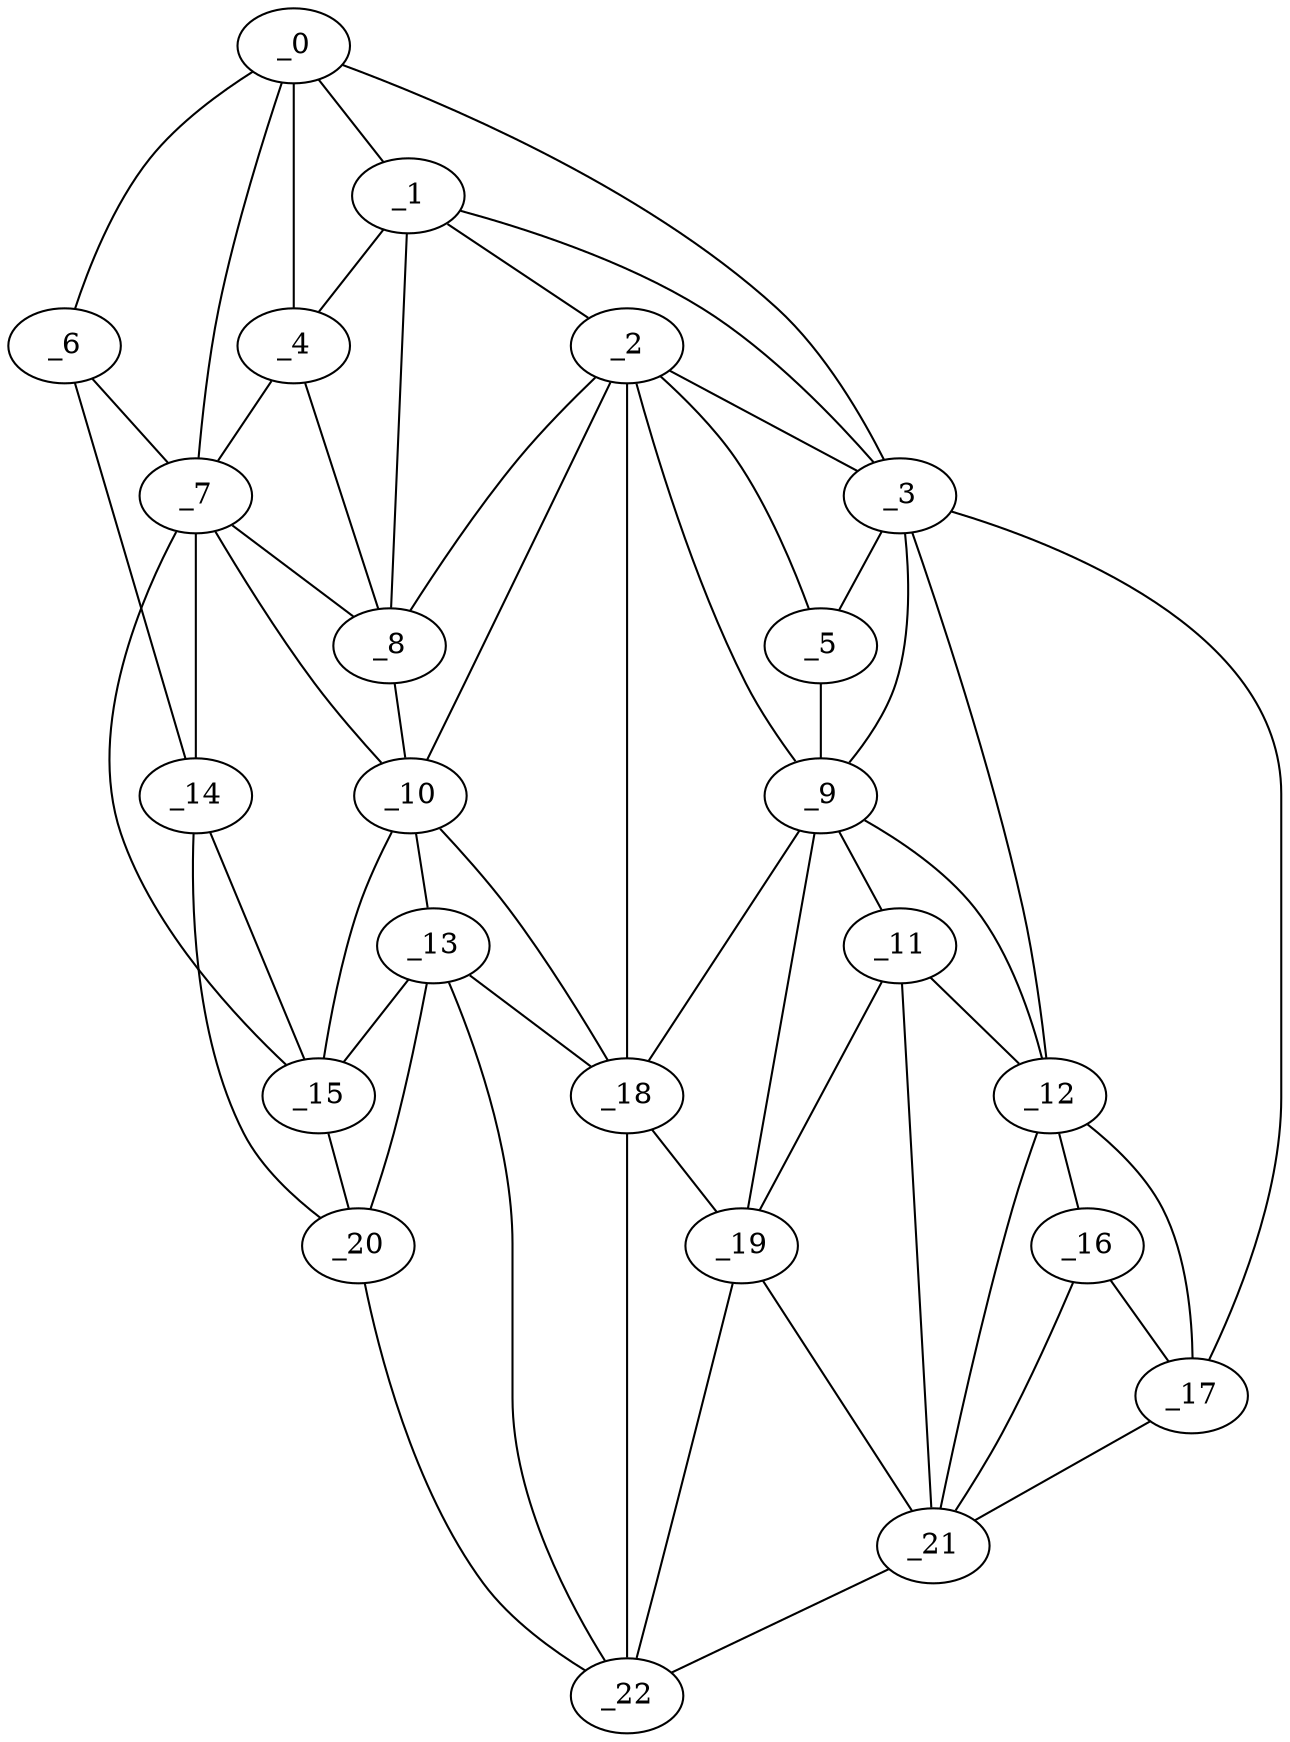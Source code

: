 graph "obj57__90.gxl" {
	_0	 [x=36,
		y=32];
	_1	 [x=38,
		y=41];
	_0 -- _1	 [valence=1];
	_3	 [x=45,
		y=124];
	_0 -- _3	 [valence=1];
	_4	 [x=48,
		y=29];
	_0 -- _4	 [valence=2];
	_6	 [x=51,
		y=3];
	_0 -- _6	 [valence=1];
	_7	 [x=51,
		y=21];
	_0 -- _7	 [valence=1];
	_2	 [x=41,
		y=51];
	_1 -- _2	 [valence=2];
	_1 -- _3	 [valence=1];
	_1 -- _4	 [valence=1];
	_8	 [x=52,
		y=29];
	_1 -- _8	 [valence=2];
	_2 -- _3	 [valence=1];
	_5	 [x=48,
		y=87];
	_2 -- _5	 [valence=2];
	_2 -- _8	 [valence=2];
	_9	 [x=54,
		y=90];
	_2 -- _9	 [valence=1];
	_10	 [x=64,
		y=35];
	_2 -- _10	 [valence=2];
	_18	 [x=87,
		y=51];
	_2 -- _18	 [valence=1];
	_3 -- _5	 [valence=2];
	_3 -- _9	 [valence=2];
	_12	 [x=71,
		y=107];
	_3 -- _12	 [valence=1];
	_17	 [x=86,
		y=124];
	_3 -- _17	 [valence=1];
	_4 -- _7	 [valence=1];
	_4 -- _8	 [valence=2];
	_5 -- _9	 [valence=1];
	_6 -- _7	 [valence=2];
	_14	 [x=77,
		y=3];
	_6 -- _14	 [valence=1];
	_7 -- _8	 [valence=1];
	_7 -- _10	 [valence=2];
	_7 -- _14	 [valence=2];
	_15	 [x=78,
		y=29];
	_7 -- _15	 [valence=2];
	_8 -- _10	 [valence=2];
	_11	 [x=69,
		y=96];
	_9 -- _11	 [valence=2];
	_9 -- _12	 [valence=1];
	_9 -- _18	 [valence=2];
	_19	 [x=87,
		y=87];
	_9 -- _19	 [valence=2];
	_13	 [x=76,
		y=37];
	_10 -- _13	 [valence=2];
	_10 -- _15	 [valence=1];
	_10 -- _18	 [valence=1];
	_11 -- _12	 [valence=1];
	_11 -- _19	 [valence=1];
	_21	 [x=88,
		y=100];
	_11 -- _21	 [valence=2];
	_16	 [x=86,
		y=111];
	_12 -- _16	 [valence=1];
	_12 -- _17	 [valence=2];
	_12 -- _21	 [valence=2];
	_13 -- _15	 [valence=2];
	_13 -- _18	 [valence=2];
	_20	 [x=88,
		y=33];
	_13 -- _20	 [valence=2];
	_22	 [x=90,
		y=42];
	_13 -- _22	 [valence=1];
	_14 -- _15	 [valence=1];
	_14 -- _20	 [valence=1];
	_15 -- _20	 [valence=1];
	_16 -- _17	 [valence=2];
	_16 -- _21	 [valence=2];
	_17 -- _21	 [valence=1];
	_18 -- _19	 [valence=2];
	_18 -- _22	 [valence=2];
	_19 -- _21	 [valence=2];
	_19 -- _22	 [valence=2];
	_20 -- _22	 [valence=1];
	_21 -- _22	 [valence=1];
}
